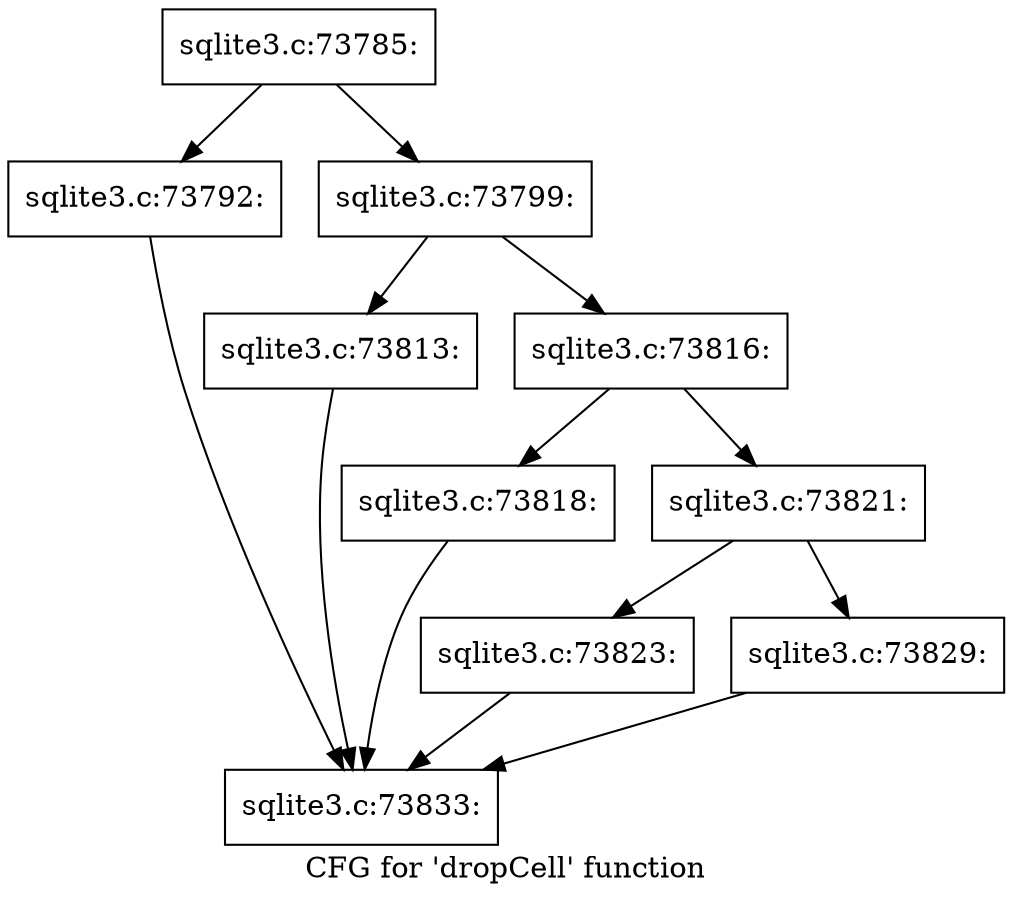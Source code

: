 digraph "CFG for 'dropCell' function" {
	label="CFG for 'dropCell' function";

	Node0x55c0f811c3f0 [shape=record,label="{sqlite3.c:73785:}"];
	Node0x55c0f811c3f0 -> Node0x55c0f8127640;
	Node0x55c0f811c3f0 -> Node0x55c0f8127690;
	Node0x55c0f8127640 [shape=record,label="{sqlite3.c:73792:}"];
	Node0x55c0f8127640 -> Node0x55c0f812abb0;
	Node0x55c0f8127690 [shape=record,label="{sqlite3.c:73799:}"];
	Node0x55c0f8127690 -> Node0x55c0f8128e50;
	Node0x55c0f8127690 -> Node0x55c0f8128ea0;
	Node0x55c0f8128e50 [shape=record,label="{sqlite3.c:73813:}"];
	Node0x55c0f8128e50 -> Node0x55c0f812abb0;
	Node0x55c0f8128ea0 [shape=record,label="{sqlite3.c:73816:}"];
	Node0x55c0f8128ea0 -> Node0x55c0f5986980;
	Node0x55c0f8128ea0 -> Node0x55c0f812a1c0;
	Node0x55c0f5986980 [shape=record,label="{sqlite3.c:73818:}"];
	Node0x55c0f5986980 -> Node0x55c0f812abb0;
	Node0x55c0f812a1c0 [shape=record,label="{sqlite3.c:73821:}"];
	Node0x55c0f812a1c0 -> Node0x55c0f812ab60;
	Node0x55c0f812a1c0 -> Node0x55c0f812ac00;
	Node0x55c0f812ab60 [shape=record,label="{sqlite3.c:73823:}"];
	Node0x55c0f812ab60 -> Node0x55c0f812abb0;
	Node0x55c0f812ac00 [shape=record,label="{sqlite3.c:73829:}"];
	Node0x55c0f812ac00 -> Node0x55c0f812abb0;
	Node0x55c0f812abb0 [shape=record,label="{sqlite3.c:73833:}"];
}
